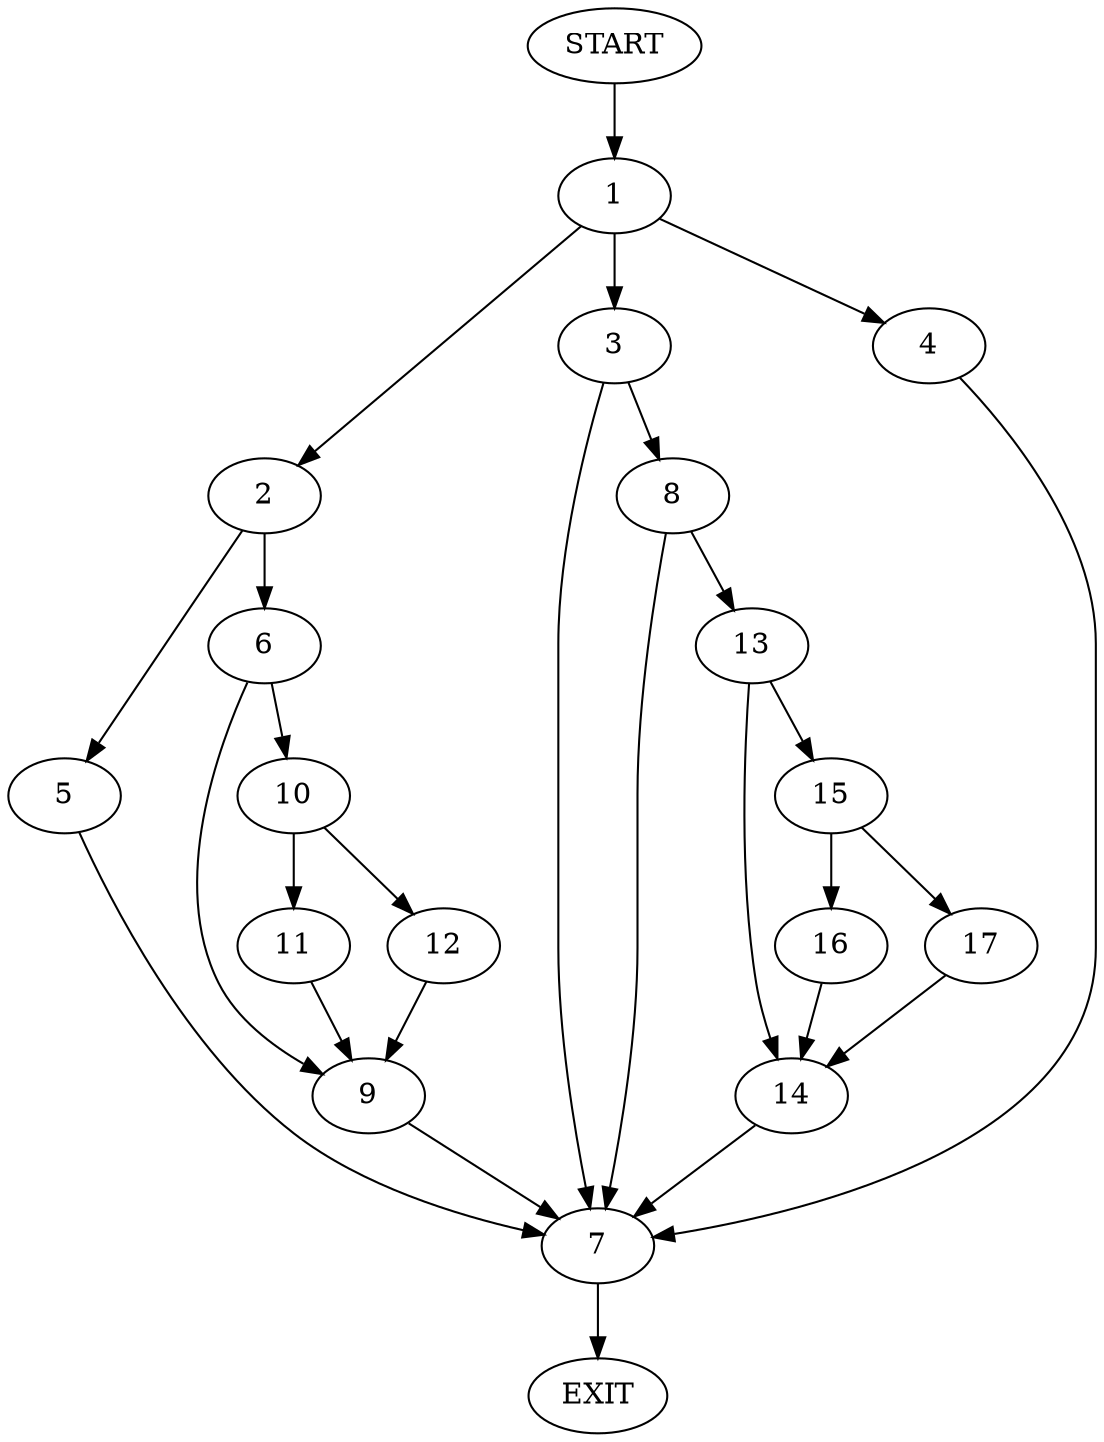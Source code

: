 digraph {
0 [label="START"]
18 [label="EXIT"]
0 -> 1
1 -> 2
1 -> 3
1 -> 4
2 -> 5
2 -> 6
4 -> 7
3 -> 7
3 -> 8
7 -> 18
5 -> 7
6 -> 9
6 -> 10
10 -> 11
10 -> 12
9 -> 7
11 -> 9
12 -> 9
8 -> 7
8 -> 13
13 -> 14
13 -> 15
14 -> 7
15 -> 16
15 -> 17
17 -> 14
16 -> 14
}
